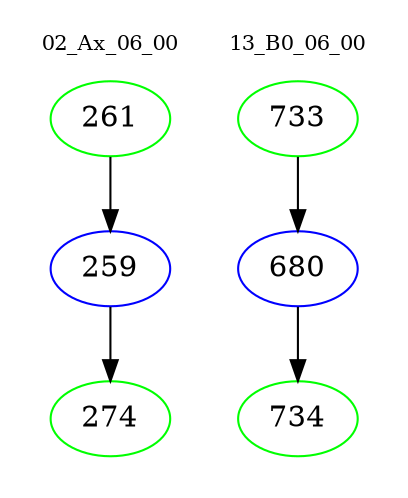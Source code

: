 digraph{
subgraph cluster_0 {
color = white
label = "02_Ax_06_00";
fontsize=10;
T0_261 [label="261", color="green"]
T0_261 -> T0_259 [color="black"]
T0_259 [label="259", color="blue"]
T0_259 -> T0_274 [color="black"]
T0_274 [label="274", color="green"]
}
subgraph cluster_1 {
color = white
label = "13_B0_06_00";
fontsize=10;
T1_733 [label="733", color="green"]
T1_733 -> T1_680 [color="black"]
T1_680 [label="680", color="blue"]
T1_680 -> T1_734 [color="black"]
T1_734 [label="734", color="green"]
}
}
